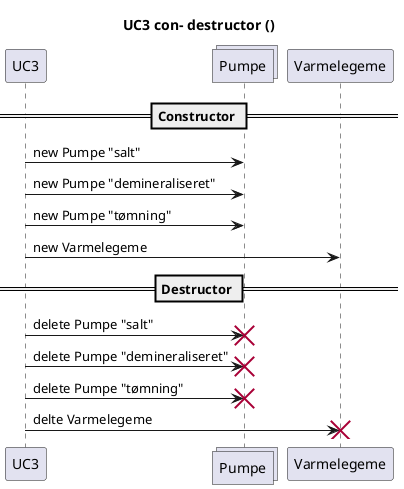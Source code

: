 @startuml SD_UC3_AE
title UC3 con- destructor () 
participant UC3
collections Pumpe
participant Varmelegeme

== Constructor ==
UC3 -> Pumpe : new Pumpe "salt"
UC3 -> Pumpe : new Pumpe "demineraliseret"
UC3 -> Pumpe : new Pumpe "tømning"
UC3 -> Varmelegeme : new Varmelegeme


== Destructor ==
UC3 -> Pumpe !! : delete Pumpe "salt"
UC3 -> Pumpe !! : delete Pumpe "demineraliseret"
UC3 -> Pumpe !! : delete Pumpe "tømning"
UC3 -> Varmelegeme !! : delte Varmelegeme

@enduml